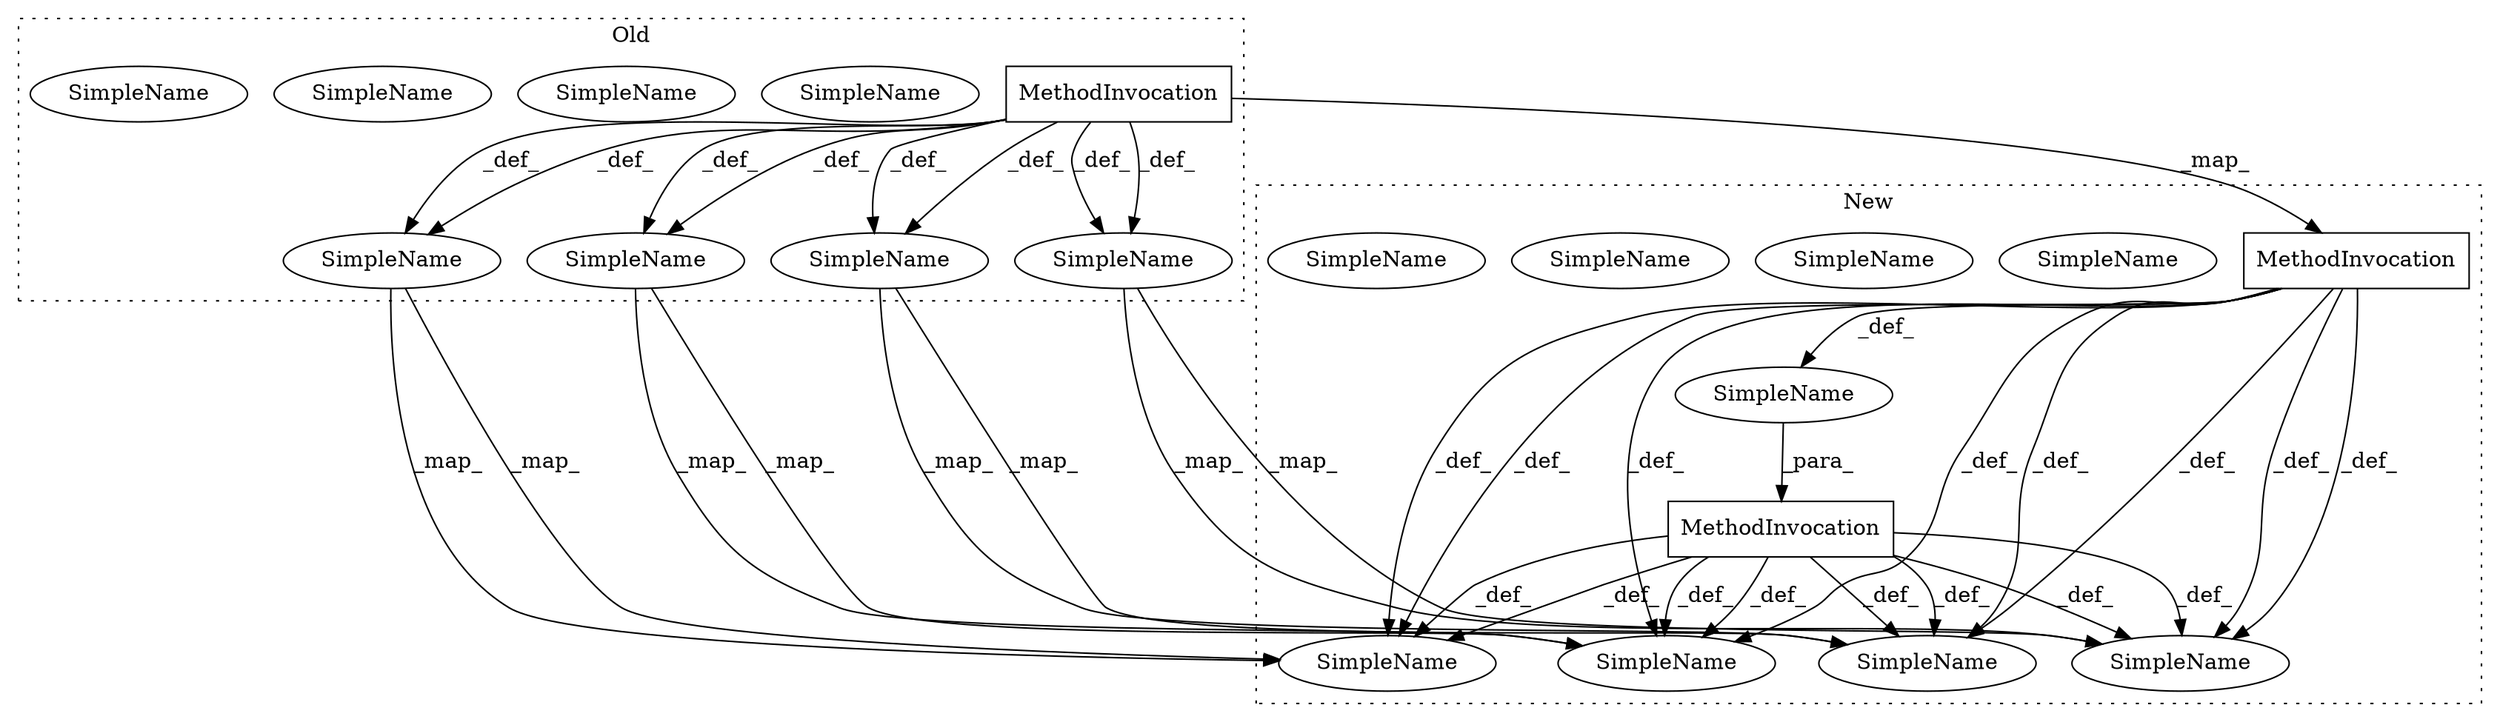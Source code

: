 digraph G {
subgraph cluster0 {
1 [label="MethodInvocation" a="32" s="11493,11528" l="5,1" shape="box"];
7 [label="SimpleName" a="42" s="11762" l="1" shape="ellipse"];
8 [label="SimpleName" a="42" s="11540" l="5" shape="ellipse"];
9 [label="SimpleName" a="42" s="11540" l="5" shape="ellipse"];
12 [label="SimpleName" a="42" s="12322" l="6" shape="ellipse"];
13 [label="SimpleName" a="42" s="11762" l="1" shape="ellipse"];
16 [label="SimpleName" a="42" s="12029" l="1" shape="ellipse"];
18 [label="SimpleName" a="42" s="12029" l="1" shape="ellipse"];
20 [label="SimpleName" a="42" s="12322" l="6" shape="ellipse"];
label = "Old";
style="dotted";
}
subgraph cluster1 {
2 [label="MethodInvocation" a="32" s="11488,11533" l="4,1" shape="box"];
3 [label="MethodInvocation" a="32" s="11497,11532" l="5,1" shape="box"];
4 [label="SimpleName" a="42" s="12034" l="1" shape="ellipse"];
5 [label="SimpleName" a="42" s="12332" l="6" shape="ellipse"];
6 [label="SimpleName" a="42" s="11767" l="1" shape="ellipse"];
10 [label="SimpleName" a="42" s="12332" l="6" shape="ellipse"];
11 [label="SimpleName" a="42" s="12034" l="1" shape="ellipse"];
14 [label="SimpleName" a="42" s="11545" l="5" shape="ellipse"];
15 [label="SimpleName" a="42" s="11767" l="1" shape="ellipse"];
17 [label="SimpleName" a="42" s="11545" l="5" shape="ellipse"];
19 [label="SimpleName" a="42" s="" l="" shape="ellipse"];
label = "New";
style="dotted";
}
1 -> 13 [label="_def_"];
1 -> 12 [label="_def_"];
1 -> 12 [label="_def_"];
1 -> 13 [label="_def_"];
1 -> 16 [label="_def_"];
1 -> 3 [label="_map_"];
1 -> 9 [label="_def_"];
1 -> 16 [label="_def_"];
1 -> 9 [label="_def_"];
2 -> 10 [label="_def_"];
2 -> 11 [label="_def_"];
2 -> 10 [label="_def_"];
2 -> 15 [label="_def_"];
2 -> 17 [label="_def_"];
2 -> 15 [label="_def_"];
2 -> 17 [label="_def_"];
2 -> 11 [label="_def_"];
3 -> 15 [label="_def_"];
3 -> 11 [label="_def_"];
3 -> 19 [label="_def_"];
3 -> 17 [label="_def_"];
3 -> 15 [label="_def_"];
3 -> 10 [label="_def_"];
3 -> 10 [label="_def_"];
3 -> 17 [label="_def_"];
3 -> 11 [label="_def_"];
9 -> 17 [label="_map_"];
9 -> 17 [label="_map_"];
12 -> 10 [label="_map_"];
12 -> 10 [label="_map_"];
13 -> 15 [label="_map_"];
13 -> 15 [label="_map_"];
16 -> 11 [label="_map_"];
16 -> 11 [label="_map_"];
19 -> 2 [label="_para_"];
}